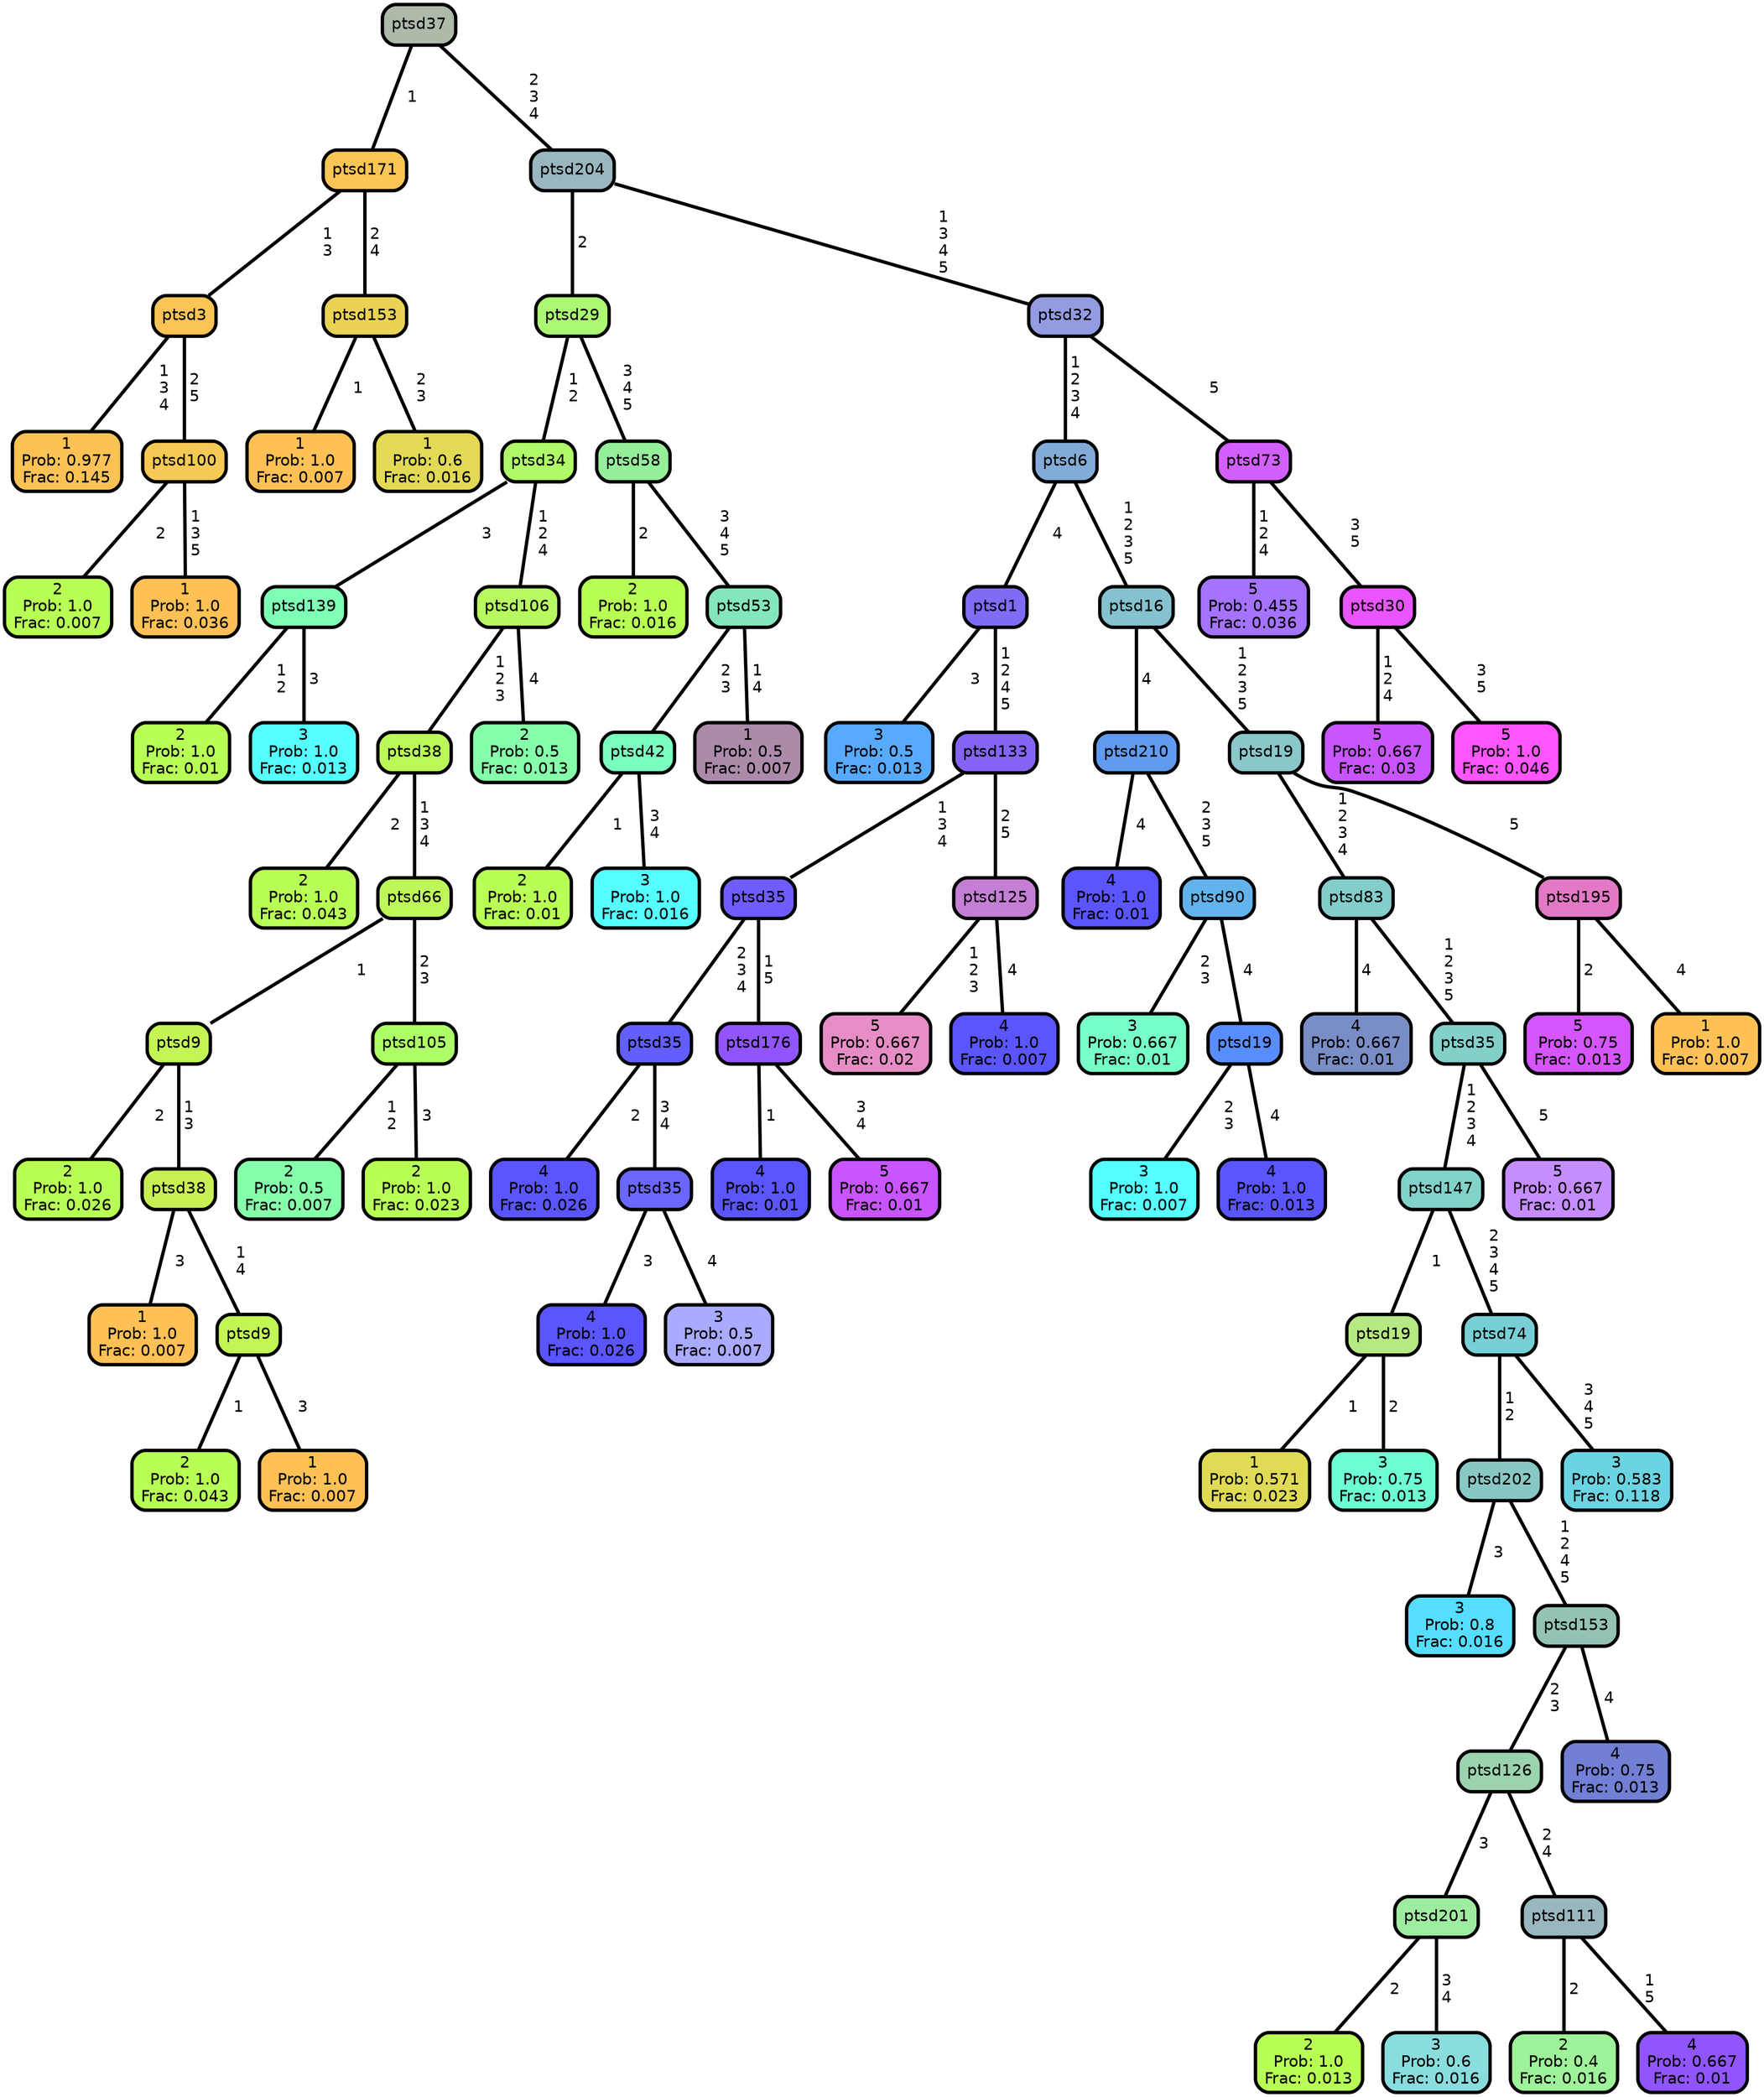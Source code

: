 graph Tree {
node [shape=box, style="filled, rounded",color="black",penwidth="3",fontcolor="black",                 fontname=helvetica] ;
graph [ranksep="0 equally", splines=straight,                 bgcolor=transparent, dpi=60] ;
edge [fontname=helvetica, color=black] ;
0 [label="1
Prob: 0.977
Frac: 0.145", fillcolor="#fdc255"] ;
1 [label="ptsd3",href=".//ptsd3.svg", fillcolor="#fbc455"] ;
2 [label="2
Prob: 1.0
Frac: 0.007", fillcolor="#b8ff55"] ;
3 [label="ptsd100",href=".//ptsd100.svg", fillcolor="#f4ca55"] ;
4 [label="1
Prob: 1.0
Frac: 0.036", fillcolor="#ffc155"] ;
5 [label="ptsd171",href=".//ptsd171.svg", fillcolor="#f9c555"] ;
6 [label="1
Prob: 1.0
Frac: 0.007", fillcolor="#ffc155"] ;
7 [label="ptsd153",href=".//ptsd153.svg", fillcolor="#ead255"] ;
8 [label="1
Prob: 0.6
Frac: 0.016", fillcolor="#e2d955"] ;
9 [label="ptsd37",href=".//ptsd37.svg", fillcolor="#aebaa9"] ;
10 [label="2
Prob: 1.0
Frac: 0.01", fillcolor="#b8ff55"] ;
11 [label="ptsd139",href=".//ptsd139.svg", fillcolor="#7fffb6"] ;
12 [label="3
Prob: 1.0
Frac: 0.013", fillcolor="#55ffff"] ;
13 [label="ptsd34",href=".//ptsd34.svg", fillcolor="#b0fa69"] ;
14 [label="2
Prob: 1.0
Frac: 0.043", fillcolor="#b8ff55"] ;
15 [label="ptsd38",href=".//ptsd38.svg", fillcolor="#bbf958"] ;
16 [label="2
Prob: 1.0
Frac: 0.026", fillcolor="#b8ff55"] ;
17 [label="ptsd9",href=".//ptsd9.svg", fillcolor="#c3f555"] ;
18 [label="1
Prob: 1.0
Frac: 0.007", fillcolor="#ffc155"] ;
19 [label="ptsd38",href=".//ptsd38.svg", fillcolor="#c8f055"] ;
20 [label="2
Prob: 1.0
Frac: 0.043", fillcolor="#b8ff55"] ;
21 [label="ptsd9",href=".//ptsd9.svg", fillcolor="#c1f655"] ;
22 [label="1
Prob: 1.0
Frac: 0.007", fillcolor="#ffc155"] ;
23 [label="ptsd66",href=".//ptsd66.svg", fillcolor="#bdf75a"] ;
24 [label="2
Prob: 0.5
Frac: 0.007", fillcolor="#86ffaa"] ;
25 [label="ptsd105",href=".//ptsd105.svg", fillcolor="#adff67"] ;
26 [label="2
Prob: 1.0
Frac: 0.023", fillcolor="#b8ff55"] ;
27 [label="ptsd106",href=".//ptsd106.svg", fillcolor="#b7fa5f"] ;
28 [label="2
Prob: 0.5
Frac: 0.013", fillcolor="#86ffaa"] ;
29 [label="ptsd29",href=".//ptsd29.svg", fillcolor="#abf873"] ;
30 [label="2
Prob: 1.0
Frac: 0.016", fillcolor="#b8ff55"] ;
31 [label="ptsd58",href=".//ptsd58.svg", fillcolor="#95ef99"] ;
32 [label="2
Prob: 1.0
Frac: 0.01", fillcolor="#b8ff55"] ;
33 [label="ptsd42",href=".//ptsd42.svg", fillcolor="#7affbf"] ;
34 [label="3
Prob: 1.0
Frac: 0.016", fillcolor="#55ffff"] ;
35 [label="ptsd53",href=".//ptsd53.svg", fillcolor="#84e7bb"] ;
36 [label="1
Prob: 0.5
Frac: 0.007", fillcolor="#ac8baa"] ;
37 [label="ptsd204",href=".//ptsd204.svg", fillcolor="#9ab7bf"] ;
38 [label="3
Prob: 0.5
Frac: 0.013", fillcolor="#57aaff"] ;
39 [label="ptsd1",href=".//ptsd1.svg", fillcolor="#7e6cf5"] ;
40 [label="4
Prob: 1.0
Frac: 0.026", fillcolor="#5a55ff"] ;
41 [label="ptsd35",href=".//ptsd35.svg", fillcolor="#625eff"] ;
42 [label="4
Prob: 1.0
Frac: 0.026", fillcolor="#5a55ff"] ;
43 [label="ptsd35",href=".//ptsd35.svg", fillcolor="#6a66ff"] ;
44 [label="3
Prob: 0.5
Frac: 0.007", fillcolor="#aaaaff"] ;
45 [label="ptsd35",href=".//ptsd35.svg", fillcolor="#6e5cff"] ;
46 [label="4
Prob: 1.0
Frac: 0.01", fillcolor="#5a55ff"] ;
47 [label="ptsd176",href=".//ptsd176.svg", fillcolor="#9155ff"] ;
48 [label="5
Prob: 0.667
Frac: 0.01", fillcolor="#c855ff"] ;
49 [label="ptsd133",href=".//ptsd133.svg", fillcolor="#8364f4"] ;
50 [label="5
Prob: 0.667
Frac: 0.02", fillcolor="#e78dc6"] ;
51 [label="ptsd125",href=".//ptsd125.svg", fillcolor="#c47fd4"] ;
52 [label="4
Prob: 1.0
Frac: 0.007", fillcolor="#5a55ff"] ;
53 [label="ptsd6",href=".//ptsd6.svg", fillcolor="#83abd9"] ;
54 [label="4
Prob: 1.0
Frac: 0.01", fillcolor="#5a55ff"] ;
55 [label="ptsd210",href=".//ptsd210.svg", fillcolor="#609bf0"] ;
56 [label="3
Prob: 0.667
Frac: 0.01", fillcolor="#76ffc6"] ;
57 [label="ptsd90",href=".//ptsd90.svg", fillcolor="#62b3ec"] ;
58 [label="3
Prob: 1.0
Frac: 0.007", fillcolor="#55ffff"] ;
59 [label="ptsd19",href=".//ptsd19.svg", fillcolor="#588dff"] ;
60 [label="4
Prob: 1.0
Frac: 0.013", fillcolor="#5a55ff"] ;
61 [label="ptsd16",href=".//ptsd16.svg", fillcolor="#84c2cf"] ;
62 [label="4
Prob: 0.667
Frac: 0.01", fillcolor="#798dc6"] ;
63 [label="ptsd83",href=".//ptsd83.svg", fillcolor="#83cdcb"] ;
64 [label="1
Prob: 0.571
Frac: 0.023", fillcolor="#e0db55"] ;
65 [label="ptsd19",href=".//ptsd19.svg", fillcolor="#b6e883"] ;
66 [label="3
Prob: 0.75
Frac: 0.013", fillcolor="#6dffd4"] ;
67 [label="ptsd147",href=".//ptsd147.svg", fillcolor="#81d3c9"] ;
68 [label="3
Prob: 0.8
Frac: 0.016", fillcolor="#56ddff"] ;
69 [label="ptsd202",href=".//ptsd202.svg", fillcolor="#88c8c4"] ;
70 [label="2
Prob: 1.0
Frac: 0.013", fillcolor="#b8ff55"] ;
71 [label="ptsd201",href=".//ptsd201.svg", fillcolor="#9eeca0"] ;
72 [label="3
Prob: 0.6
Frac: 0.016", fillcolor="#8adddd"] ;
73 [label="ptsd126",href=".//ptsd126.svg", fillcolor="#9cd3af"] ;
74 [label="2
Prob: 0.4
Frac: 0.016", fillcolor="#9ef299"] ;
75 [label="ptsd111",href=".//ptsd111.svg", fillcolor="#99b7bf"] ;
76 [label="4
Prob: 0.667
Frac: 0.01", fillcolor="#9155ff"] ;
77 [label="ptsd153",href=".//ptsd153.svg", fillcolor="#94c3b6"] ;
78 [label="4
Prob: 0.75
Frac: 0.013", fillcolor="#717fd4"] ;
79 [label="ptsd74",href=".//ptsd74.svg", fillcolor="#77cfd5"] ;
80 [label="3
Prob: 0.583
Frac: 0.118", fillcolor="#6bd4e2"] ;
81 [label="ptsd35",href=".//ptsd35.svg", fillcolor="#83d0cb"] ;
82 [label="5
Prob: 0.667
Frac: 0.01", fillcolor="#c68dff"] ;
83 [label="ptsd19",href=".//ptsd19.svg", fillcolor="#8ac7cb"] ;
84 [label="5
Prob: 0.75
Frac: 0.013", fillcolor="#d555ff"] ;
85 [label="ptsd195",href=".//ptsd195.svg", fillcolor="#e379c6"] ;
86 [label="1
Prob: 1.0
Frac: 0.007", fillcolor="#ffc155"] ;
87 [label="ptsd32",href=".//ptsd32.svg", fillcolor="#939be1"] ;
88 [label="5
Prob: 0.455
Frac: 0.036", fillcolor="#a473ff"] ;
89 [label="ptsd73",href=".//ptsd73.svg", fillcolor="#d35fff"] ;
90 [label="5
Prob: 0.667
Frac: 0.03", fillcolor="#c855ff"] ;
91 [label="ptsd30",href=".//ptsd30.svg", fillcolor="#e955ff"] ;
92 [label="5
Prob: 1.0
Frac: 0.046", fillcolor="#ff55ff"] ;
1 -- 0 [label=" 1\n 3\n 4",penwidth=3] ;
1 -- 3 [label=" 2\n 5",penwidth=3] ;
3 -- 2 [label=" 2",penwidth=3] ;
3 -- 4 [label=" 1\n 3\n 5",penwidth=3] ;
5 -- 1 [label=" 1\n 3",penwidth=3] ;
5 -- 7 [label=" 2\n 4",penwidth=3] ;
7 -- 6 [label=" 1",penwidth=3] ;
7 -- 8 [label=" 2\n 3",penwidth=3] ;
9 -- 5 [label=" 1",penwidth=3] ;
9 -- 37 [label=" 2\n 3\n 4",penwidth=3] ;
11 -- 10 [label=" 1\n 2",penwidth=3] ;
11 -- 12 [label=" 3",penwidth=3] ;
13 -- 11 [label=" 3",penwidth=3] ;
13 -- 27 [label=" 1\n 2\n 4",penwidth=3] ;
15 -- 14 [label=" 2",penwidth=3] ;
15 -- 23 [label=" 1\n 3\n 4",penwidth=3] ;
17 -- 16 [label=" 2",penwidth=3] ;
17 -- 19 [label=" 1\n 3",penwidth=3] ;
19 -- 18 [label=" 3",penwidth=3] ;
19 -- 21 [label=" 1\n 4",penwidth=3] ;
21 -- 20 [label=" 1",penwidth=3] ;
21 -- 22 [label=" 3",penwidth=3] ;
23 -- 17 [label=" 1",penwidth=3] ;
23 -- 25 [label=" 2\n 3",penwidth=3] ;
25 -- 24 [label=" 1\n 2",penwidth=3] ;
25 -- 26 [label=" 3",penwidth=3] ;
27 -- 15 [label=" 1\n 2\n 3",penwidth=3] ;
27 -- 28 [label=" 4",penwidth=3] ;
29 -- 13 [label=" 1\n 2",penwidth=3] ;
29 -- 31 [label=" 3\n 4\n 5",penwidth=3] ;
31 -- 30 [label=" 2",penwidth=3] ;
31 -- 35 [label=" 3\n 4\n 5",penwidth=3] ;
33 -- 32 [label=" 1",penwidth=3] ;
33 -- 34 [label=" 3\n 4",penwidth=3] ;
35 -- 33 [label=" 2\n 3",penwidth=3] ;
35 -- 36 [label=" 1\n 4",penwidth=3] ;
37 -- 29 [label=" 2",penwidth=3] ;
37 -- 87 [label=" 1\n 3\n 4\n 5",penwidth=3] ;
39 -- 38 [label=" 3",penwidth=3] ;
39 -- 49 [label=" 1\n 2\n 4\n 5",penwidth=3] ;
41 -- 40 [label=" 2",penwidth=3] ;
41 -- 43 [label=" 3\n 4",penwidth=3] ;
43 -- 42 [label=" 3",penwidth=3] ;
43 -- 44 [label=" 4",penwidth=3] ;
45 -- 41 [label=" 2\n 3\n 4",penwidth=3] ;
45 -- 47 [label=" 1\n 5",penwidth=3] ;
47 -- 46 [label=" 1",penwidth=3] ;
47 -- 48 [label=" 3\n 4",penwidth=3] ;
49 -- 45 [label=" 1\n 3\n 4",penwidth=3] ;
49 -- 51 [label=" 2\n 5",penwidth=3] ;
51 -- 50 [label=" 1\n 2\n 3",penwidth=3] ;
51 -- 52 [label=" 4",penwidth=3] ;
53 -- 39 [label=" 4",penwidth=3] ;
53 -- 61 [label=" 1\n 2\n 3\n 5",penwidth=3] ;
55 -- 54 [label=" 4",penwidth=3] ;
55 -- 57 [label=" 2\n 3\n 5",penwidth=3] ;
57 -- 56 [label=" 2\n 3",penwidth=3] ;
57 -- 59 [label=" 4",penwidth=3] ;
59 -- 58 [label=" 2\n 3",penwidth=3] ;
59 -- 60 [label=" 4",penwidth=3] ;
61 -- 55 [label=" 4",penwidth=3] ;
61 -- 83 [label=" 1\n 2\n 3\n 5",penwidth=3] ;
63 -- 62 [label=" 4",penwidth=3] ;
63 -- 81 [label=" 1\n 2\n 3\n 5",penwidth=3] ;
65 -- 64 [label=" 1",penwidth=3] ;
65 -- 66 [label=" 2",penwidth=3] ;
67 -- 65 [label=" 1",penwidth=3] ;
67 -- 79 [label=" 2\n 3\n 4\n 5",penwidth=3] ;
69 -- 68 [label=" 3",penwidth=3] ;
69 -- 77 [label=" 1\n 2\n 4\n 5",penwidth=3] ;
71 -- 70 [label=" 2",penwidth=3] ;
71 -- 72 [label=" 3\n 4",penwidth=3] ;
73 -- 71 [label=" 3",penwidth=3] ;
73 -- 75 [label=" 2\n 4",penwidth=3] ;
75 -- 74 [label=" 2",penwidth=3] ;
75 -- 76 [label=" 1\n 5",penwidth=3] ;
77 -- 73 [label=" 2\n 3",penwidth=3] ;
77 -- 78 [label=" 4",penwidth=3] ;
79 -- 69 [label=" 1\n 2",penwidth=3] ;
79 -- 80 [label=" 3\n 4\n 5",penwidth=3] ;
81 -- 67 [label=" 1\n 2\n 3\n 4",penwidth=3] ;
81 -- 82 [label=" 5",penwidth=3] ;
83 -- 63 [label=" 1\n 2\n 3\n 4",penwidth=3] ;
83 -- 85 [label=" 5",penwidth=3] ;
85 -- 84 [label=" 2",penwidth=3] ;
85 -- 86 [label=" 4",penwidth=3] ;
87 -- 53 [label=" 1\n 2\n 3\n 4",penwidth=3] ;
87 -- 89 [label=" 5",penwidth=3] ;
89 -- 88 [label=" 1\n 2\n 4",penwidth=3] ;
89 -- 91 [label=" 3\n 5",penwidth=3] ;
91 -- 90 [label=" 1\n 2\n 4",penwidth=3] ;
91 -- 92 [label=" 3\n 5",penwidth=3] ;
{rank = same;}}